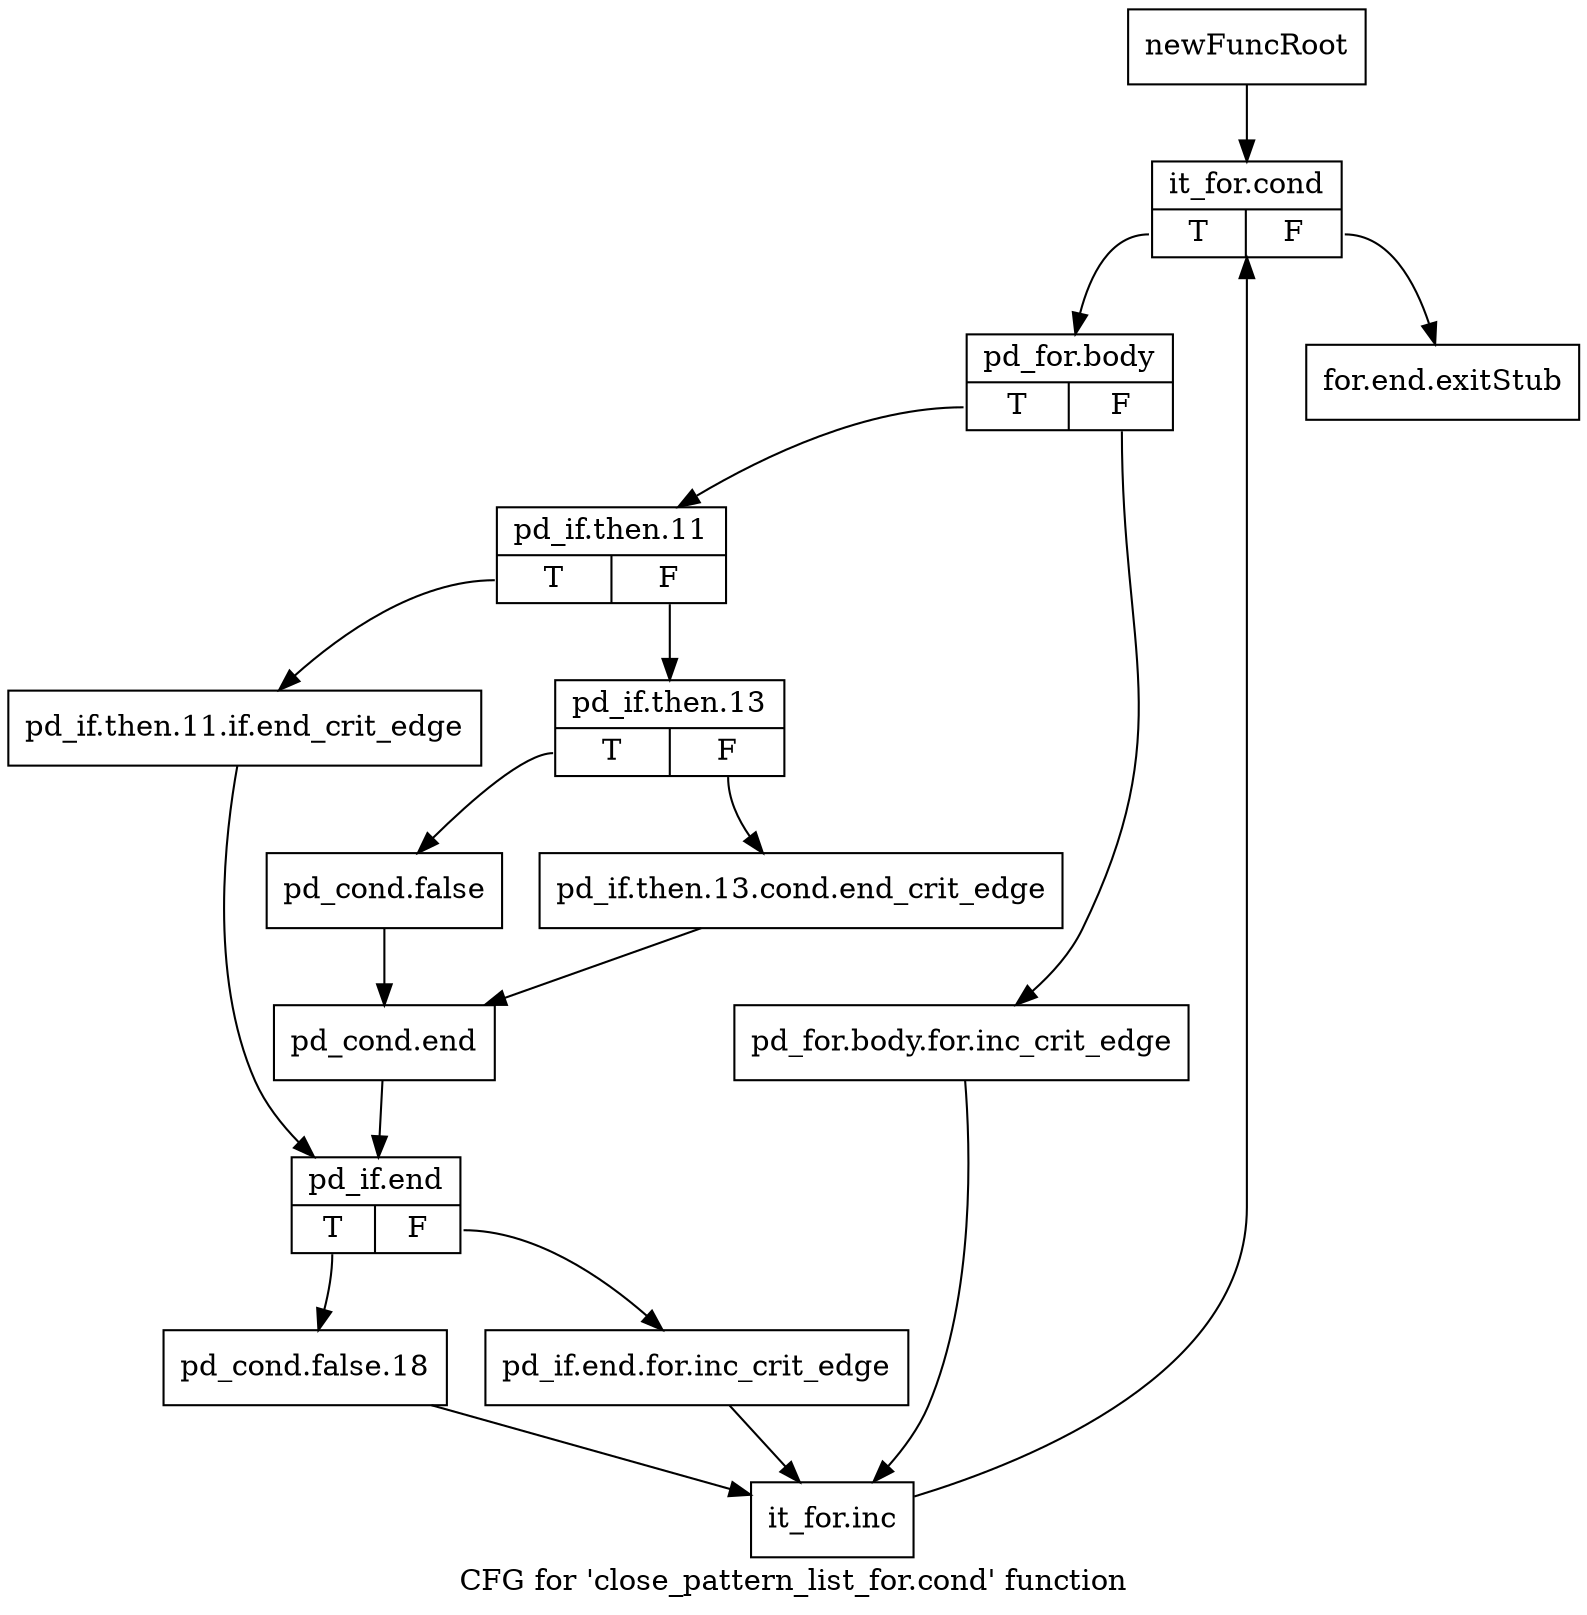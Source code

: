 digraph "CFG for 'close_pattern_list_for.cond' function" {
	label="CFG for 'close_pattern_list_for.cond' function";

	Node0x41b8080 [shape=record,label="{newFuncRoot}"];
	Node0x41b8080 -> Node0x41b8990;
	Node0x41b8940 [shape=record,label="{for.end.exitStub}"];
	Node0x41b8990 [shape=record,label="{it_for.cond|{<s0>T|<s1>F}}"];
	Node0x41b8990:s0 -> Node0x41b89e0;
	Node0x41b8990:s1 -> Node0x41b8940;
	Node0x41b89e0 [shape=record,label="{pd_for.body|{<s0>T|<s1>F}}"];
	Node0x41b89e0:s0 -> Node0x41b8a80;
	Node0x41b89e0:s1 -> Node0x41b8a30;
	Node0x41b8a30 [shape=record,label="{pd_for.body.for.inc_crit_edge}"];
	Node0x41b8a30 -> Node0x41b8d50;
	Node0x41b8a80 [shape=record,label="{pd_if.then.11|{<s0>T|<s1>F}}"];
	Node0x41b8a80:s0 -> Node0x41b8c10;
	Node0x41b8a80:s1 -> Node0x41b8ad0;
	Node0x41b8ad0 [shape=record,label="{pd_if.then.13|{<s0>T|<s1>F}}"];
	Node0x41b8ad0:s0 -> Node0x41b8b70;
	Node0x41b8ad0:s1 -> Node0x41b8b20;
	Node0x41b8b20 [shape=record,label="{pd_if.then.13.cond.end_crit_edge}"];
	Node0x41b8b20 -> Node0x41b8bc0;
	Node0x41b8b70 [shape=record,label="{pd_cond.false}"];
	Node0x41b8b70 -> Node0x41b8bc0;
	Node0x41b8bc0 [shape=record,label="{pd_cond.end}"];
	Node0x41b8bc0 -> Node0x41b8c60;
	Node0x41b8c10 [shape=record,label="{pd_if.then.11.if.end_crit_edge}"];
	Node0x41b8c10 -> Node0x41b8c60;
	Node0x41b8c60 [shape=record,label="{pd_if.end|{<s0>T|<s1>F}}"];
	Node0x41b8c60:s0 -> Node0x41b8d00;
	Node0x41b8c60:s1 -> Node0x41b8cb0;
	Node0x41b8cb0 [shape=record,label="{pd_if.end.for.inc_crit_edge}"];
	Node0x41b8cb0 -> Node0x41b8d50;
	Node0x41b8d00 [shape=record,label="{pd_cond.false.18}"];
	Node0x41b8d00 -> Node0x41b8d50;
	Node0x41b8d50 [shape=record,label="{it_for.inc}"];
	Node0x41b8d50 -> Node0x41b8990;
}
